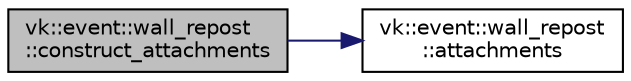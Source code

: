 digraph "vk::event::wall_repost::construct_attachments"
{
 // LATEX_PDF_SIZE
  edge [fontname="Helvetica",fontsize="10",labelfontname="Helvetica",labelfontsize="10"];
  node [fontname="Helvetica",fontsize="10",shape=record];
  rankdir="LR";
  Node1 [label="vk::event::wall_repost\l::construct_attachments",height=0.2,width=0.4,color="black", fillcolor="grey75", style="filled", fontcolor="black",tooltip=" "];
  Node1 -> Node2 [color="midnightblue",fontsize="10",style="solid",fontname="Helvetica"];
  Node2 [label="vk::event::wall_repost\l::attachments",height=0.2,width=0.4,color="black", fillcolor="white", style="filled",URL="$classvk_1_1event_1_1wall__repost.html#a361a347fecb4109d273d1893e0b993e6",tooltip=" "];
}
